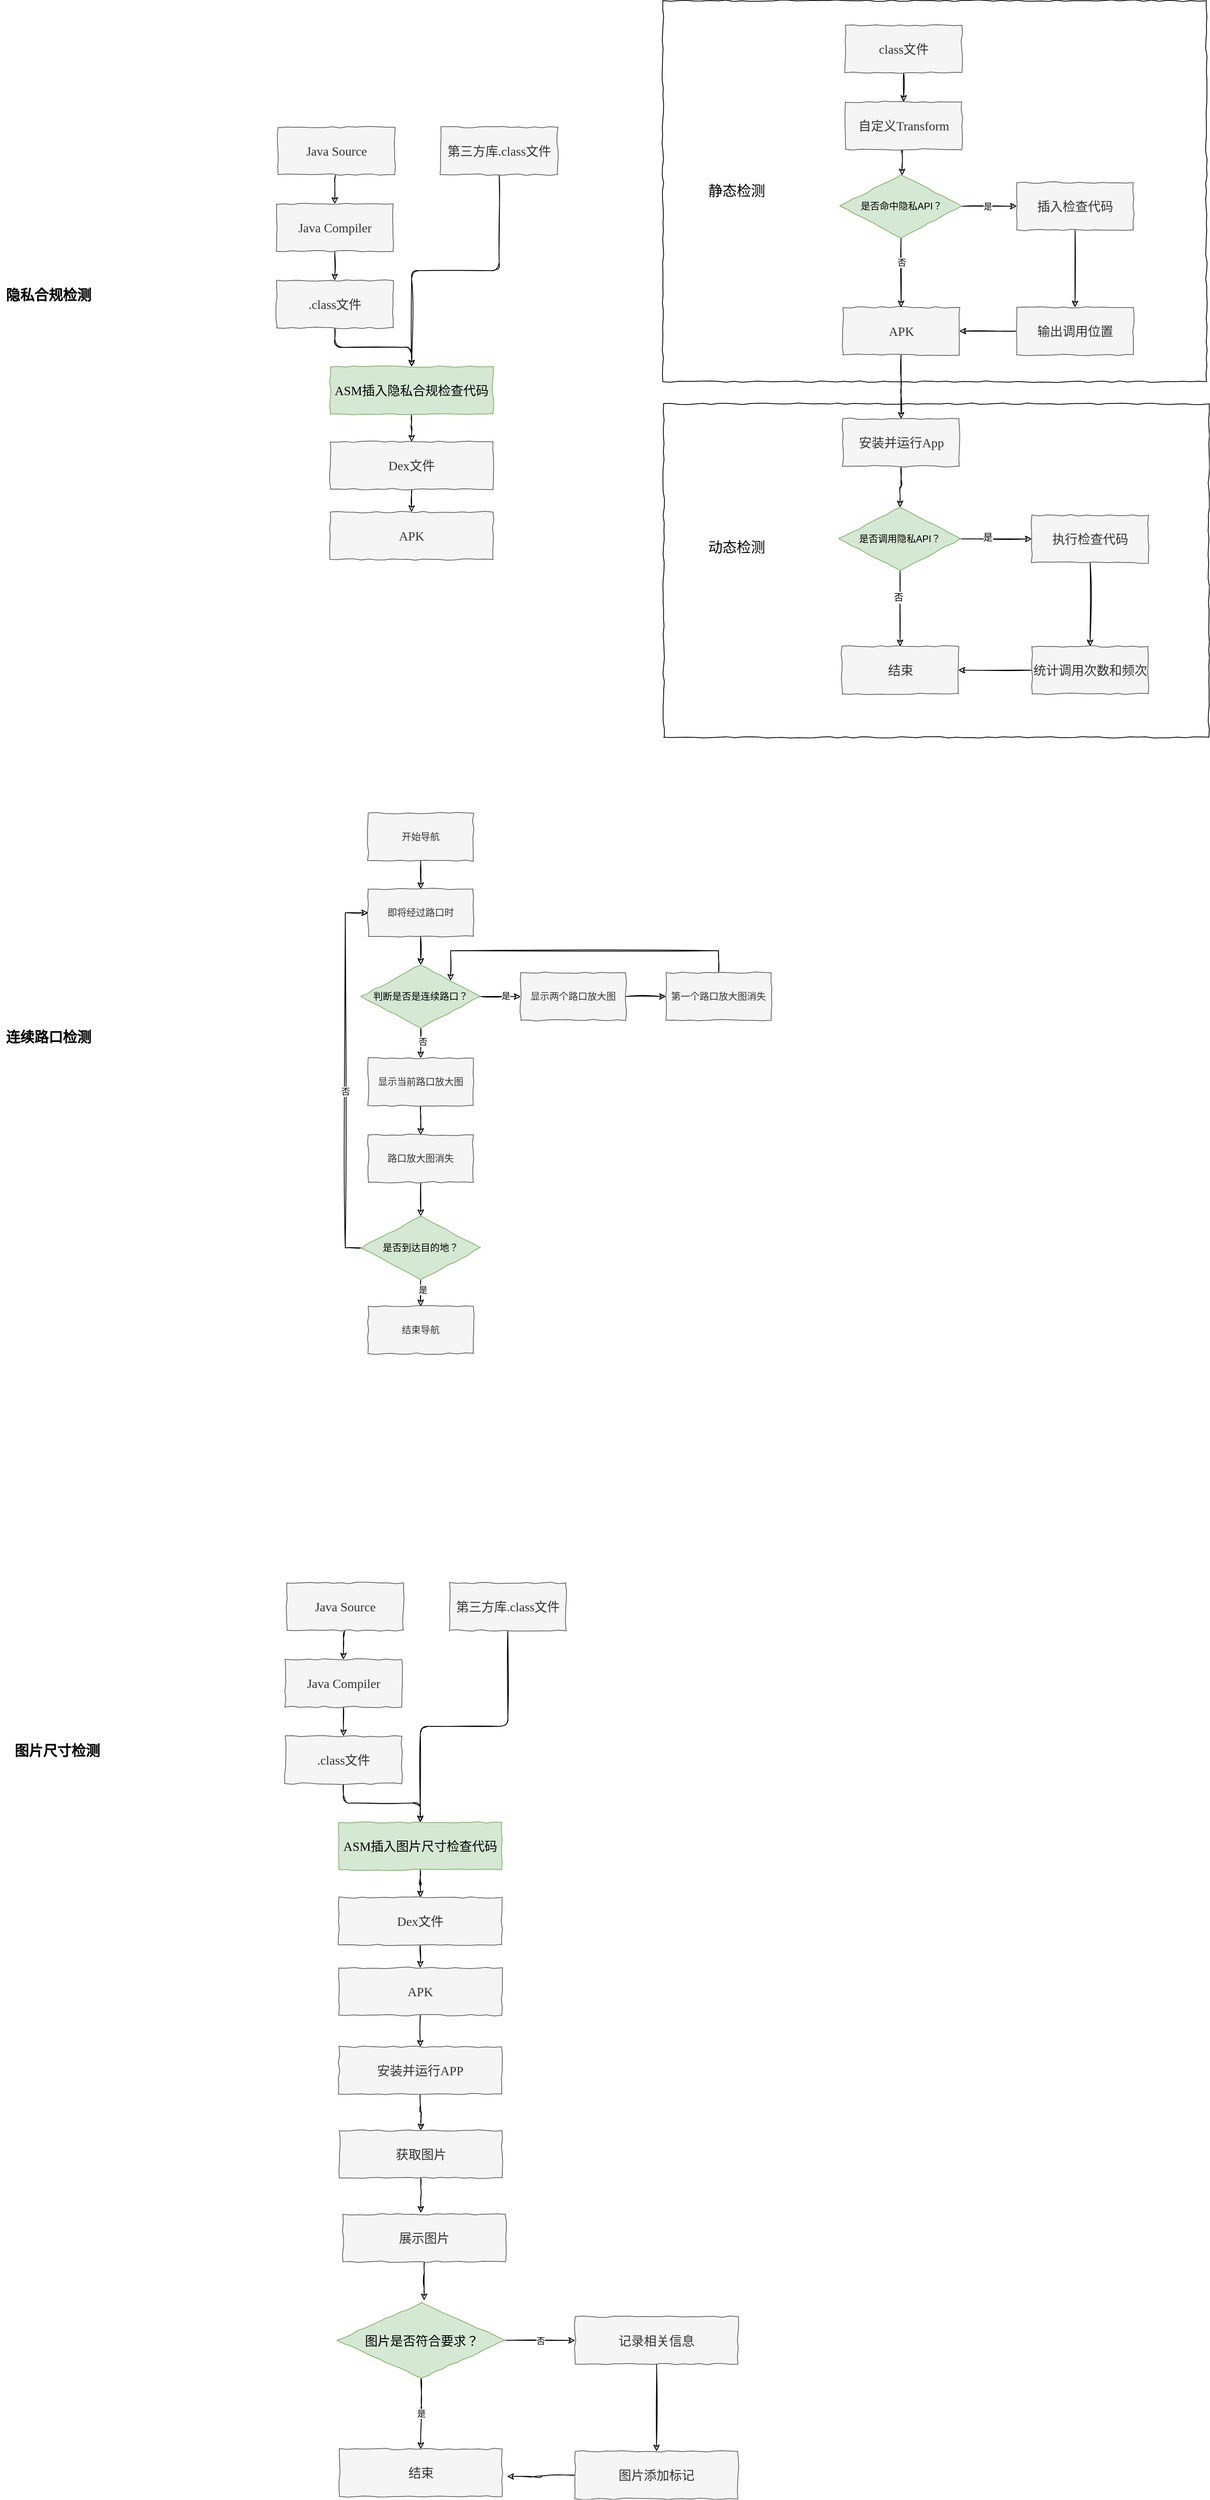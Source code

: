 <mxfile version="24.8.1">
  <diagram name="第 1 页" id="IoGiurvMWcIkmov-1H_H">
    <mxGraphModel dx="1900" dy="1694" grid="0" gridSize="10" guides="1" tooltips="1" connect="1" arrows="1" fold="1" page="0" pageScale="1" pageWidth="827" pageHeight="1169" math="0" shadow="0">
      <root>
        <mxCell id="0" />
        <mxCell id="1" parent="0" />
        <mxCell id="LkXOXqRkBJe0Y0HoXaXn-1" value="" style="rounded=0;whiteSpace=wrap;html=1;shadow=0;glass=0;comic=1;sketch=0;" vertex="1" parent="1">
          <mxGeometry x="556" y="-21" width="690" height="422" as="geometry" />
        </mxCell>
        <mxCell id="LkXOXqRkBJe0Y0HoXaXn-2" value="" style="rounded=0;whiteSpace=wrap;html=1;shadow=0;glass=0;comic=1;sketch=0;" vertex="1" parent="1">
          <mxGeometry x="555" y="-531" width="688" height="482" as="geometry" />
        </mxCell>
        <mxCell id="LkXOXqRkBJe0Y0HoXaXn-3" style="edgeStyle=orthogonalEdgeStyle;orthogonalLoop=1;jettySize=auto;html=1;exitX=0.5;exitY=1;exitDx=0;exitDy=0;entryX=0.5;entryY=0;entryDx=0;entryDy=0;sketch=1;rounded=1;" edge="1" parent="1" source="LkXOXqRkBJe0Y0HoXaXn-4" target="LkXOXqRkBJe0Y0HoXaXn-8">
          <mxGeometry relative="1" as="geometry" />
        </mxCell>
        <mxCell id="LkXOXqRkBJe0Y0HoXaXn-4" value="Java Source" style="rounded=0;whiteSpace=wrap;html=1;comic=1;fontSize=16;fontFamily=Comic Sans MS;fillColor=#f5f5f5;strokeColor=#666666;glass=0;sketch=0;shadow=0;fontColor=#333333;" vertex="1" parent="1">
          <mxGeometry x="68" y="-371" width="147.5" height="60" as="geometry" />
        </mxCell>
        <mxCell id="LkXOXqRkBJe0Y0HoXaXn-5" style="edgeStyle=orthogonalEdgeStyle;rounded=1;sketch=1;orthogonalLoop=1;jettySize=auto;html=1;exitX=0.5;exitY=1;exitDx=0;exitDy=0;" edge="1" parent="1" source="LkXOXqRkBJe0Y0HoXaXn-6" target="LkXOXqRkBJe0Y0HoXaXn-12">
          <mxGeometry relative="1" as="geometry" />
        </mxCell>
        <mxCell id="LkXOXqRkBJe0Y0HoXaXn-6" value="第三方库.class文件" style="rounded=0;whiteSpace=wrap;html=1;comic=1;fontSize=16;fontFamily=Comic Sans MS;fillColor=#f5f5f5;strokeColor=#666666;glass=0;sketch=0;shadow=0;fontColor=#333333;" vertex="1" parent="1">
          <mxGeometry x="274" y="-371" width="147.5" height="60" as="geometry" />
        </mxCell>
        <mxCell id="LkXOXqRkBJe0Y0HoXaXn-7" style="edgeStyle=orthogonalEdgeStyle;rounded=1;sketch=1;orthogonalLoop=1;jettySize=auto;html=1;exitX=0.5;exitY=1;exitDx=0;exitDy=0;entryX=0.5;entryY=0;entryDx=0;entryDy=0;" edge="1" parent="1" source="LkXOXqRkBJe0Y0HoXaXn-8" target="LkXOXqRkBJe0Y0HoXaXn-10">
          <mxGeometry relative="1" as="geometry" />
        </mxCell>
        <mxCell id="LkXOXqRkBJe0Y0HoXaXn-8" value="Java Compiler" style="rounded=0;whiteSpace=wrap;html=1;comic=1;fontSize=16;fontFamily=Comic Sans MS;fillColor=#f5f5f5;strokeColor=#666666;glass=0;sketch=0;shadow=0;fontColor=#333333;" vertex="1" parent="1">
          <mxGeometry x="66" y="-274" width="147.5" height="60" as="geometry" />
        </mxCell>
        <mxCell id="LkXOXqRkBJe0Y0HoXaXn-9" style="edgeStyle=orthogonalEdgeStyle;rounded=1;sketch=1;orthogonalLoop=1;jettySize=auto;html=1;exitX=0.5;exitY=1;exitDx=0;exitDy=0;entryX=0.5;entryY=0;entryDx=0;entryDy=0;" edge="1" parent="1" source="LkXOXqRkBJe0Y0HoXaXn-10" target="LkXOXqRkBJe0Y0HoXaXn-12">
          <mxGeometry relative="1" as="geometry" />
        </mxCell>
        <mxCell id="LkXOXqRkBJe0Y0HoXaXn-10" value=".class文件" style="rounded=0;whiteSpace=wrap;html=1;comic=1;fontSize=16;fontFamily=Comic Sans MS;fillColor=#f5f5f5;strokeColor=#666666;glass=0;sketch=0;shadow=0;fontColor=#333333;" vertex="1" parent="1">
          <mxGeometry x="66" y="-177" width="147.5" height="60" as="geometry" />
        </mxCell>
        <mxCell id="LkXOXqRkBJe0Y0HoXaXn-11" style="edgeStyle=orthogonalEdgeStyle;rounded=1;sketch=1;orthogonalLoop=1;jettySize=auto;html=1;exitX=0.5;exitY=1;exitDx=0;exitDy=0;" edge="1" parent="1" source="LkXOXqRkBJe0Y0HoXaXn-12" target="LkXOXqRkBJe0Y0HoXaXn-14">
          <mxGeometry relative="1" as="geometry" />
        </mxCell>
        <mxCell id="LkXOXqRkBJe0Y0HoXaXn-12" value="ASM插入隐私合规检查代码" style="rounded=0;whiteSpace=wrap;html=1;comic=1;fontSize=16;fontFamily=Comic Sans MS;fillColor=#d5e8d4;strokeColor=#82b366;glass=0;sketch=0;shadow=0;" vertex="1" parent="1">
          <mxGeometry x="134" y="-68" width="206" height="60" as="geometry" />
        </mxCell>
        <mxCell id="LkXOXqRkBJe0Y0HoXaXn-13" style="edgeStyle=orthogonalEdgeStyle;rounded=1;sketch=1;orthogonalLoop=1;jettySize=auto;html=1;exitX=0.5;exitY=1;exitDx=0;exitDy=0;entryX=0.5;entryY=0;entryDx=0;entryDy=0;" edge="1" parent="1" source="LkXOXqRkBJe0Y0HoXaXn-14" target="LkXOXqRkBJe0Y0HoXaXn-15">
          <mxGeometry relative="1" as="geometry" />
        </mxCell>
        <mxCell id="LkXOXqRkBJe0Y0HoXaXn-14" value="Dex文件" style="rounded=0;whiteSpace=wrap;html=1;comic=1;fontSize=16;fontFamily=Comic Sans MS;fillColor=#f5f5f5;strokeColor=#666666;glass=0;sketch=0;shadow=0;fontColor=#333333;" vertex="1" parent="1">
          <mxGeometry x="134" y="27" width="206" height="60" as="geometry" />
        </mxCell>
        <mxCell id="LkXOXqRkBJe0Y0HoXaXn-15" value="APK" style="rounded=0;whiteSpace=wrap;html=1;comic=1;fontSize=16;fontFamily=Comic Sans MS;fillColor=#f5f5f5;strokeColor=#666666;glass=0;sketch=0;shadow=0;fontColor=#333333;" vertex="1" parent="1">
          <mxGeometry x="134" y="116" width="206" height="60" as="geometry" />
        </mxCell>
        <mxCell id="LkXOXqRkBJe0Y0HoXaXn-16" style="edgeStyle=orthogonalEdgeStyle;orthogonalLoop=1;jettySize=auto;html=1;exitX=0.5;exitY=1;exitDx=0;exitDy=0;entryX=0.5;entryY=0;entryDx=0;entryDy=0;sketch=1;rounded=1;" edge="1" parent="1">
          <mxGeometry relative="1" as="geometry">
            <mxPoint x="859.75" y="-347" as="sourcePoint" />
            <mxPoint x="857.75" y="-310" as="targetPoint" />
          </mxGeometry>
        </mxCell>
        <mxCell id="LkXOXqRkBJe0Y0HoXaXn-17" value="自定义Transform" style="rounded=0;whiteSpace=wrap;html=1;comic=1;fontSize=16;fontFamily=Comic Sans MS;fillColor=#f5f5f5;strokeColor=#666666;glass=0;sketch=0;shadow=0;fontColor=#333333;" vertex="1" parent="1">
          <mxGeometry x="786" y="-403" width="147.5" height="60" as="geometry" />
        </mxCell>
        <mxCell id="LkXOXqRkBJe0Y0HoXaXn-18" style="edgeStyle=orthogonalEdgeStyle;rounded=1;sketch=1;orthogonalLoop=1;jettySize=auto;html=1;exitX=0.5;exitY=1;exitDx=0;exitDy=0;fontSize=18;" edge="1" parent="1" source="LkXOXqRkBJe0Y0HoXaXn-19" target="LkXOXqRkBJe0Y0HoXaXn-30">
          <mxGeometry relative="1" as="geometry" />
        </mxCell>
        <mxCell id="LkXOXqRkBJe0Y0HoXaXn-19" value="APK" style="rounded=0;whiteSpace=wrap;html=1;comic=1;fontSize=16;fontFamily=Comic Sans MS;fillColor=#f5f5f5;strokeColor=#666666;glass=0;sketch=0;shadow=0;fontColor=#333333;" vertex="1" parent="1">
          <mxGeometry x="782.75" y="-143" width="147.5" height="60" as="geometry" />
        </mxCell>
        <mxCell id="LkXOXqRkBJe0Y0HoXaXn-20" style="edgeStyle=orthogonalEdgeStyle;rounded=1;sketch=1;orthogonalLoop=1;jettySize=auto;html=1;exitX=0.5;exitY=1;exitDx=0;exitDy=0;entryX=0.5;entryY=0;entryDx=0;entryDy=0;" edge="1" parent="1" source="LkXOXqRkBJe0Y0HoXaXn-21" target="LkXOXqRkBJe0Y0HoXaXn-17">
          <mxGeometry relative="1" as="geometry" />
        </mxCell>
        <mxCell id="LkXOXqRkBJe0Y0HoXaXn-21" value="class文件" style="rounded=0;whiteSpace=wrap;html=1;comic=1;fontSize=16;fontFamily=Comic Sans MS;fillColor=#f5f5f5;strokeColor=#666666;glass=0;sketch=0;shadow=0;fontColor=#333333;" vertex="1" parent="1">
          <mxGeometry x="786" y="-500" width="147.5" height="60" as="geometry" />
        </mxCell>
        <mxCell id="LkXOXqRkBJe0Y0HoXaXn-22" style="edgeStyle=orthogonalEdgeStyle;rounded=1;sketch=1;orthogonalLoop=1;jettySize=auto;html=1;exitX=0.5;exitY=1;exitDx=0;exitDy=0;entryX=0.5;entryY=0;entryDx=0;entryDy=0;" edge="1" parent="1" source="LkXOXqRkBJe0Y0HoXaXn-26" target="LkXOXqRkBJe0Y0HoXaXn-19">
          <mxGeometry relative="1" as="geometry" />
        </mxCell>
        <mxCell id="LkXOXqRkBJe0Y0HoXaXn-23" value="否" style="edgeLabel;html=1;align=center;verticalAlign=middle;resizable=0;points=[];" vertex="1" connectable="0" parent="LkXOXqRkBJe0Y0HoXaXn-22">
          <mxGeometry x="-0.307" relative="1" as="geometry">
            <mxPoint as="offset" />
          </mxGeometry>
        </mxCell>
        <mxCell id="LkXOXqRkBJe0Y0HoXaXn-24" style="edgeStyle=orthogonalEdgeStyle;rounded=1;sketch=1;orthogonalLoop=1;jettySize=auto;html=1;exitX=1;exitY=0.5;exitDx=0;exitDy=0;entryX=0;entryY=0.5;entryDx=0;entryDy=0;" edge="1" parent="1" source="LkXOXqRkBJe0Y0HoXaXn-26" target="LkXOXqRkBJe0Y0HoXaXn-28">
          <mxGeometry relative="1" as="geometry" />
        </mxCell>
        <mxCell id="LkXOXqRkBJe0Y0HoXaXn-25" value="是" style="edgeLabel;html=1;align=center;verticalAlign=middle;resizable=0;points=[];" vertex="1" connectable="0" parent="LkXOXqRkBJe0Y0HoXaXn-24">
          <mxGeometry x="-0.079" y="1" relative="1" as="geometry">
            <mxPoint y="1" as="offset" />
          </mxGeometry>
        </mxCell>
        <mxCell id="LkXOXqRkBJe0Y0HoXaXn-26" value="是否命中隐私API？" style="rhombus;whiteSpace=wrap;html=1;rounded=0;shadow=0;glass=0;sketch=0;treeMoving=0;comic=1;fillColor=#d5e8d4;strokeColor=#82b366;" vertex="1" parent="1">
          <mxGeometry x="779.5" y="-311" width="154" height="80" as="geometry" />
        </mxCell>
        <mxCell id="LkXOXqRkBJe0Y0HoXaXn-27" style="edgeStyle=orthogonalEdgeStyle;rounded=1;sketch=1;orthogonalLoop=1;jettySize=auto;html=1;exitX=0.5;exitY=1;exitDx=0;exitDy=0;entryX=0.5;entryY=0;entryDx=0;entryDy=0;fontSize=18;" edge="1" parent="1" source="LkXOXqRkBJe0Y0HoXaXn-28" target="LkXOXqRkBJe0Y0HoXaXn-42">
          <mxGeometry relative="1" as="geometry" />
        </mxCell>
        <mxCell id="LkXOXqRkBJe0Y0HoXaXn-28" value="插入检查代码" style="rounded=0;whiteSpace=wrap;html=1;comic=1;fontSize=16;fontFamily=Comic Sans MS;fillColor=#f5f5f5;strokeColor=#666666;glass=0;sketch=0;shadow=0;fontColor=#333333;" vertex="1" parent="1">
          <mxGeometry x="1003" y="-301" width="147.5" height="60" as="geometry" />
        </mxCell>
        <mxCell id="LkXOXqRkBJe0Y0HoXaXn-29" style="edgeStyle=orthogonalEdgeStyle;rounded=1;sketch=1;orthogonalLoop=1;jettySize=auto;html=1;exitX=0.5;exitY=1;exitDx=0;exitDy=0;entryX=0.5;entryY=0;entryDx=0;entryDy=0;fontSize=18;" edge="1" parent="1" source="LkXOXqRkBJe0Y0HoXaXn-30" target="LkXOXqRkBJe0Y0HoXaXn-36">
          <mxGeometry relative="1" as="geometry" />
        </mxCell>
        <mxCell id="LkXOXqRkBJe0Y0HoXaXn-30" value="安装并运行App" style="rounded=0;whiteSpace=wrap;html=1;comic=1;fontSize=16;fontFamily=Comic Sans MS;fillColor=#f5f5f5;strokeColor=#666666;glass=0;sketch=0;shadow=0;fontColor=#333333;" vertex="1" parent="1">
          <mxGeometry x="782.75" y="-2" width="147.5" height="60" as="geometry" />
        </mxCell>
        <mxCell id="LkXOXqRkBJe0Y0HoXaXn-31" value="结束" style="rounded=0;whiteSpace=wrap;html=1;comic=1;fontSize=16;fontFamily=Comic Sans MS;fillColor=#f5f5f5;strokeColor=#666666;glass=0;sketch=0;shadow=0;fontColor=#333333;" vertex="1" parent="1">
          <mxGeometry x="781.5" y="286" width="147.5" height="60" as="geometry" />
        </mxCell>
        <mxCell id="LkXOXqRkBJe0Y0HoXaXn-32" style="edgeStyle=orthogonalEdgeStyle;rounded=1;sketch=1;orthogonalLoop=1;jettySize=auto;html=1;exitX=0.5;exitY=1;exitDx=0;exitDy=0;entryX=0.5;entryY=0;entryDx=0;entryDy=0;fontSize=18;" edge="1" parent="1" source="LkXOXqRkBJe0Y0HoXaXn-36" target="LkXOXqRkBJe0Y0HoXaXn-31">
          <mxGeometry relative="1" as="geometry" />
        </mxCell>
        <mxCell id="LkXOXqRkBJe0Y0HoXaXn-33" value="否" style="edgeLabel;html=1;align=center;verticalAlign=middle;resizable=0;points=[];fontSize=12;" vertex="1" connectable="0" parent="LkXOXqRkBJe0Y0HoXaXn-32">
          <mxGeometry x="-0.29" y="-3" relative="1" as="geometry">
            <mxPoint as="offset" />
          </mxGeometry>
        </mxCell>
        <mxCell id="LkXOXqRkBJe0Y0HoXaXn-34" style="edgeStyle=orthogonalEdgeStyle;rounded=1;sketch=1;orthogonalLoop=1;jettySize=auto;html=1;exitX=1;exitY=0.5;exitDx=0;exitDy=0;entryX=0;entryY=0.5;entryDx=0;entryDy=0;fontSize=18;" edge="1" parent="1" source="LkXOXqRkBJe0Y0HoXaXn-36" target="LkXOXqRkBJe0Y0HoXaXn-38">
          <mxGeometry relative="1" as="geometry" />
        </mxCell>
        <mxCell id="LkXOXqRkBJe0Y0HoXaXn-35" value="是" style="edgeLabel;html=1;align=center;verticalAlign=middle;resizable=0;points=[];fontSize=12;" vertex="1" connectable="0" parent="LkXOXqRkBJe0Y0HoXaXn-34">
          <mxGeometry x="-0.258" y="2" relative="1" as="geometry">
            <mxPoint as="offset" />
          </mxGeometry>
        </mxCell>
        <mxCell id="LkXOXqRkBJe0Y0HoXaXn-36" value="是否调用隐私API？" style="rhombus;whiteSpace=wrap;html=1;rounded=0;shadow=0;glass=0;sketch=0;treeMoving=0;comic=1;fillColor=#d5e8d4;strokeColor=#82b366;" vertex="1" parent="1">
          <mxGeometry x="778.25" y="110" width="154" height="80" as="geometry" />
        </mxCell>
        <mxCell id="LkXOXqRkBJe0Y0HoXaXn-37" style="edgeStyle=orthogonalEdgeStyle;rounded=1;sketch=1;orthogonalLoop=1;jettySize=auto;html=1;exitX=0.5;exitY=1;exitDx=0;exitDy=0;entryX=0.5;entryY=0;entryDx=0;entryDy=0;fontSize=12;" edge="1" parent="1" source="LkXOXqRkBJe0Y0HoXaXn-38" target="LkXOXqRkBJe0Y0HoXaXn-44">
          <mxGeometry relative="1" as="geometry" />
        </mxCell>
        <mxCell id="LkXOXqRkBJe0Y0HoXaXn-38" value="执行检查代码" style="rounded=0;whiteSpace=wrap;html=1;comic=1;fontSize=16;fontFamily=Comic Sans MS;fillColor=#f5f5f5;strokeColor=#666666;glass=0;sketch=0;shadow=0;fontColor=#333333;" vertex="1" parent="1">
          <mxGeometry x="1022" y="120" width="147.5" height="60" as="geometry" />
        </mxCell>
        <mxCell id="LkXOXqRkBJe0Y0HoXaXn-39" value="&lt;font style=&quot;font-size: 18px;&quot;&gt;静态检测&lt;/font&gt;" style="text;html=1;strokeColor=none;fillColor=none;align=center;verticalAlign=middle;whiteSpace=wrap;rounded=0;shadow=0;glass=0;comic=1;sketch=0;" vertex="1" parent="1">
          <mxGeometry x="578" y="-305" width="141" height="30" as="geometry" />
        </mxCell>
        <mxCell id="LkXOXqRkBJe0Y0HoXaXn-40" value="&lt;font style=&quot;font-size: 18px;&quot;&gt;动态检测&lt;/font&gt;" style="text;html=1;strokeColor=none;fillColor=none;align=center;verticalAlign=middle;whiteSpace=wrap;rounded=0;shadow=0;glass=0;comic=1;sketch=0;" vertex="1" parent="1">
          <mxGeometry x="578" y="146" width="141" height="30" as="geometry" />
        </mxCell>
        <mxCell id="LkXOXqRkBJe0Y0HoXaXn-41" style="edgeStyle=orthogonalEdgeStyle;rounded=1;sketch=1;orthogonalLoop=1;jettySize=auto;html=1;exitX=0;exitY=0.5;exitDx=0;exitDy=0;entryX=1;entryY=0.5;entryDx=0;entryDy=0;fontSize=18;" edge="1" parent="1" source="LkXOXqRkBJe0Y0HoXaXn-42" target="LkXOXqRkBJe0Y0HoXaXn-19">
          <mxGeometry relative="1" as="geometry" />
        </mxCell>
        <mxCell id="LkXOXqRkBJe0Y0HoXaXn-42" value="输出调用位置" style="rounded=0;whiteSpace=wrap;html=1;comic=1;fontSize=16;fontFamily=Comic Sans MS;fillColor=#f5f5f5;strokeColor=#666666;glass=0;sketch=0;shadow=0;fontColor=#333333;" vertex="1" parent="1">
          <mxGeometry x="1003" y="-143" width="147.5" height="60" as="geometry" />
        </mxCell>
        <mxCell id="LkXOXqRkBJe0Y0HoXaXn-43" style="edgeStyle=orthogonalEdgeStyle;rounded=1;sketch=1;orthogonalLoop=1;jettySize=auto;html=1;exitX=0;exitY=0.5;exitDx=0;exitDy=0;entryX=1;entryY=0.5;entryDx=0;entryDy=0;fontSize=12;" edge="1" parent="1" source="LkXOXqRkBJe0Y0HoXaXn-44" target="LkXOXqRkBJe0Y0HoXaXn-31">
          <mxGeometry relative="1" as="geometry" />
        </mxCell>
        <mxCell id="LkXOXqRkBJe0Y0HoXaXn-44" value="统计调用次数和频次" style="rounded=0;whiteSpace=wrap;html=1;comic=1;fontSize=16;fontFamily=Comic Sans MS;fillColor=#f5f5f5;strokeColor=#666666;glass=0;sketch=0;shadow=0;fontColor=#333333;" vertex="1" parent="1">
          <mxGeometry x="1022" y="286" width="147.5" height="60" as="geometry" />
        </mxCell>
        <mxCell id="LkXOXqRkBJe0Y0HoXaXn-45" style="edgeStyle=orthogonalEdgeStyle;rounded=0;orthogonalLoop=1;jettySize=auto;html=1;exitX=0.5;exitY=1;exitDx=0;exitDy=0;entryX=0.5;entryY=0;entryDx=0;entryDy=0;comic=1;sketch=1;" edge="1" parent="1" source="LkXOXqRkBJe0Y0HoXaXn-46" target="LkXOXqRkBJe0Y0HoXaXn-53">
          <mxGeometry relative="1" as="geometry" />
        </mxCell>
        <mxCell id="LkXOXqRkBJe0Y0HoXaXn-46" value="即将经过路口时" style="rounded=0;whiteSpace=wrap;html=1;sketch=0;comic=1;fillColor=#f5f5f5;fontColor=#333333;strokeColor=#666666;" vertex="1" parent="1">
          <mxGeometry x="182" y="593" width="133" height="60" as="geometry" />
        </mxCell>
        <mxCell id="LkXOXqRkBJe0Y0HoXaXn-47" style="edgeStyle=orthogonalEdgeStyle;rounded=0;comic=1;sketch=1;orthogonalLoop=1;jettySize=auto;html=1;exitX=0.5;exitY=1;exitDx=0;exitDy=0;" edge="1" parent="1" source="LkXOXqRkBJe0Y0HoXaXn-48" target="LkXOXqRkBJe0Y0HoXaXn-57">
          <mxGeometry relative="1" as="geometry" />
        </mxCell>
        <mxCell id="LkXOXqRkBJe0Y0HoXaXn-48" value="显示当前路口放大图" style="rounded=0;whiteSpace=wrap;html=1;sketch=0;comic=1;fillColor=#f5f5f5;fontColor=#333333;strokeColor=#666666;" vertex="1" parent="1">
          <mxGeometry x="182" y="807" width="133" height="60" as="geometry" />
        </mxCell>
        <mxCell id="LkXOXqRkBJe0Y0HoXaXn-49" style="edgeStyle=orthogonalEdgeStyle;rounded=0;comic=1;sketch=1;orthogonalLoop=1;jettySize=auto;html=1;exitX=1;exitY=0.5;exitDx=0;exitDy=0;" edge="1" parent="1" source="LkXOXqRkBJe0Y0HoXaXn-53" target="LkXOXqRkBJe0Y0HoXaXn-55">
          <mxGeometry relative="1" as="geometry" />
        </mxCell>
        <mxCell id="LkXOXqRkBJe0Y0HoXaXn-50" value="是" style="edgeLabel;html=1;align=center;verticalAlign=middle;resizable=0;points=[];" vertex="1" connectable="0" parent="LkXOXqRkBJe0Y0HoXaXn-49">
          <mxGeometry x="0.263" y="2" relative="1" as="geometry">
            <mxPoint y="1" as="offset" />
          </mxGeometry>
        </mxCell>
        <mxCell id="LkXOXqRkBJe0Y0HoXaXn-51" style="edgeStyle=orthogonalEdgeStyle;rounded=0;comic=1;sketch=1;orthogonalLoop=1;jettySize=auto;html=1;exitX=0.5;exitY=1;exitDx=0;exitDy=0;" edge="1" parent="1" source="LkXOXqRkBJe0Y0HoXaXn-53" target="LkXOXqRkBJe0Y0HoXaXn-48">
          <mxGeometry relative="1" as="geometry" />
        </mxCell>
        <mxCell id="LkXOXqRkBJe0Y0HoXaXn-52" value="否" style="edgeLabel;html=1;align=center;verticalAlign=middle;resizable=0;points=[];" vertex="1" connectable="0" parent="LkXOXqRkBJe0Y0HoXaXn-51">
          <mxGeometry x="-0.191" y="2" relative="1" as="geometry">
            <mxPoint as="offset" />
          </mxGeometry>
        </mxCell>
        <mxCell id="LkXOXqRkBJe0Y0HoXaXn-53" value="判断是否是连续路口？" style="rhombus;whiteSpace=wrap;html=1;comic=1;sketch=0;fillColor=#d5e8d4;strokeColor=#82b366;" vertex="1" parent="1">
          <mxGeometry x="173" y="689" width="151" height="80" as="geometry" />
        </mxCell>
        <mxCell id="LkXOXqRkBJe0Y0HoXaXn-54" style="edgeStyle=orthogonalEdgeStyle;rounded=0;comic=1;sketch=1;orthogonalLoop=1;jettySize=auto;html=1;exitX=1;exitY=0.5;exitDx=0;exitDy=0;entryX=0;entryY=0.5;entryDx=0;entryDy=0;" edge="1" parent="1" source="LkXOXqRkBJe0Y0HoXaXn-55" target="LkXOXqRkBJe0Y0HoXaXn-59">
          <mxGeometry relative="1" as="geometry" />
        </mxCell>
        <mxCell id="LkXOXqRkBJe0Y0HoXaXn-55" value="显示两个路口放大图" style="rounded=0;whiteSpace=wrap;html=1;sketch=0;comic=1;fillColor=#f5f5f5;fontColor=#333333;strokeColor=#666666;" vertex="1" parent="1">
          <mxGeometry x="375" y="699" width="133" height="60" as="geometry" />
        </mxCell>
        <mxCell id="LkXOXqRkBJe0Y0HoXaXn-56" style="edgeStyle=orthogonalEdgeStyle;rounded=0;comic=1;sketch=1;orthogonalLoop=1;jettySize=auto;html=1;exitX=0.5;exitY=1;exitDx=0;exitDy=0;entryX=0.5;entryY=0;entryDx=0;entryDy=0;" edge="1" parent="1" source="LkXOXqRkBJe0Y0HoXaXn-57" target="LkXOXqRkBJe0Y0HoXaXn-67">
          <mxGeometry relative="1" as="geometry" />
        </mxCell>
        <mxCell id="LkXOXqRkBJe0Y0HoXaXn-57" value="路口放大图消失" style="rounded=0;whiteSpace=wrap;html=1;sketch=0;comic=1;fillColor=#f5f5f5;fontColor=#333333;strokeColor=#666666;" vertex="1" parent="1">
          <mxGeometry x="182" y="904" width="133" height="60" as="geometry" />
        </mxCell>
        <mxCell id="LkXOXqRkBJe0Y0HoXaXn-58" style="edgeStyle=orthogonalEdgeStyle;rounded=0;comic=1;sketch=1;orthogonalLoop=1;jettySize=auto;html=1;exitX=0.5;exitY=0;exitDx=0;exitDy=0;entryX=1;entryY=0;entryDx=0;entryDy=0;" edge="1" parent="1" source="LkXOXqRkBJe0Y0HoXaXn-59" target="LkXOXqRkBJe0Y0HoXaXn-53">
          <mxGeometry relative="1" as="geometry">
            <Array as="points">
              <mxPoint x="626" y="671" />
              <mxPoint x="286" y="671" />
            </Array>
          </mxGeometry>
        </mxCell>
        <mxCell id="LkXOXqRkBJe0Y0HoXaXn-59" value="第一个路口放大图消失" style="rounded=0;whiteSpace=wrap;html=1;sketch=0;comic=1;fillColor=#f5f5f5;fontColor=#333333;strokeColor=#666666;" vertex="1" parent="1">
          <mxGeometry x="559" y="699" width="133" height="60" as="geometry" />
        </mxCell>
        <mxCell id="LkXOXqRkBJe0Y0HoXaXn-60" style="edgeStyle=orthogonalEdgeStyle;rounded=0;comic=1;sketch=1;orthogonalLoop=1;jettySize=auto;html=1;exitX=0.5;exitY=1;exitDx=0;exitDy=0;" edge="1" parent="1" source="LkXOXqRkBJe0Y0HoXaXn-61" target="LkXOXqRkBJe0Y0HoXaXn-46">
          <mxGeometry relative="1" as="geometry" />
        </mxCell>
        <mxCell id="LkXOXqRkBJe0Y0HoXaXn-61" value="开始导航" style="rounded=0;whiteSpace=wrap;html=1;sketch=0;comic=1;fillColor=#f5f5f5;fontColor=#333333;strokeColor=#666666;" vertex="1" parent="1">
          <mxGeometry x="182" y="497" width="133" height="60" as="geometry" />
        </mxCell>
        <mxCell id="LkXOXqRkBJe0Y0HoXaXn-62" value="结束导航" style="rounded=0;whiteSpace=wrap;html=1;sketch=0;comic=1;fillColor=#f5f5f5;fontColor=#333333;strokeColor=#666666;" vertex="1" parent="1">
          <mxGeometry x="182" y="1121" width="133" height="60" as="geometry" />
        </mxCell>
        <mxCell id="LkXOXqRkBJe0Y0HoXaXn-63" style="edgeStyle=orthogonalEdgeStyle;rounded=0;comic=1;sketch=1;orthogonalLoop=1;jettySize=auto;html=1;exitX=0.5;exitY=1;exitDx=0;exitDy=0;entryX=0.5;entryY=0;entryDx=0;entryDy=0;" edge="1" parent="1" source="LkXOXqRkBJe0Y0HoXaXn-67" target="LkXOXqRkBJe0Y0HoXaXn-62">
          <mxGeometry relative="1" as="geometry" />
        </mxCell>
        <mxCell id="LkXOXqRkBJe0Y0HoXaXn-64" value="是" style="edgeLabel;html=1;align=center;verticalAlign=middle;resizable=0;points=[];" vertex="1" connectable="0" parent="LkXOXqRkBJe0Y0HoXaXn-63">
          <mxGeometry x="-0.235" y="2" relative="1" as="geometry">
            <mxPoint as="offset" />
          </mxGeometry>
        </mxCell>
        <mxCell id="LkXOXqRkBJe0Y0HoXaXn-65" style="edgeStyle=orthogonalEdgeStyle;rounded=0;comic=1;sketch=1;orthogonalLoop=1;jettySize=auto;html=1;exitX=0;exitY=0.5;exitDx=0;exitDy=0;entryX=0;entryY=0.5;entryDx=0;entryDy=0;" edge="1" parent="1" source="LkXOXqRkBJe0Y0HoXaXn-67" target="LkXOXqRkBJe0Y0HoXaXn-46">
          <mxGeometry relative="1" as="geometry" />
        </mxCell>
        <mxCell id="LkXOXqRkBJe0Y0HoXaXn-66" value="否" style="edgeLabel;html=1;align=center;verticalAlign=middle;resizable=0;points=[];" vertex="1" connectable="0" parent="LkXOXqRkBJe0Y0HoXaXn-65">
          <mxGeometry x="-0.078" relative="1" as="geometry">
            <mxPoint as="offset" />
          </mxGeometry>
        </mxCell>
        <mxCell id="LkXOXqRkBJe0Y0HoXaXn-67" value="是否到达目的地？" style="rhombus;whiteSpace=wrap;html=1;comic=1;sketch=0;fillColor=#d5e8d4;strokeColor=#82b366;" vertex="1" parent="1">
          <mxGeometry x="173" y="1007" width="151" height="80" as="geometry" />
        </mxCell>
        <mxCell id="LkXOXqRkBJe0Y0HoXaXn-68" value="&lt;font face=&quot;Comic Sans MS&quot; style=&quot;font-size: 18px;&quot;&gt;隐私合规检测&lt;/font&gt;" style="text;html=1;align=center;verticalAlign=middle;whiteSpace=wrap;rounded=0;fontSize=18;fontStyle=1" vertex="1" parent="1">
          <mxGeometry x="-284" y="-173" width="123" height="30" as="geometry" />
        </mxCell>
        <mxCell id="LkXOXqRkBJe0Y0HoXaXn-69" value="&lt;font face=&quot;Comic Sans MS&quot; style=&quot;font-size: 18px;&quot;&gt;连续路口检测&lt;/font&gt;" style="text;html=1;align=center;verticalAlign=middle;whiteSpace=wrap;rounded=0;fontSize=18;fontStyle=1" vertex="1" parent="1">
          <mxGeometry x="-284" y="766" width="123" height="30" as="geometry" />
        </mxCell>
        <mxCell id="LkXOXqRkBJe0Y0HoXaXn-72" style="edgeStyle=orthogonalEdgeStyle;orthogonalLoop=1;jettySize=auto;html=1;exitX=0.5;exitY=1;exitDx=0;exitDy=0;entryX=0.5;entryY=0;entryDx=0;entryDy=0;sketch=1;rounded=1;" edge="1" parent="1" source="LkXOXqRkBJe0Y0HoXaXn-73" target="LkXOXqRkBJe0Y0HoXaXn-77">
          <mxGeometry relative="1" as="geometry" />
        </mxCell>
        <mxCell id="LkXOXqRkBJe0Y0HoXaXn-73" value="Java Source" style="rounded=0;whiteSpace=wrap;html=1;comic=1;fontSize=16;fontFamily=Comic Sans MS;fillColor=#f5f5f5;strokeColor=#666666;glass=0;sketch=0;shadow=0;fontColor=#333333;" vertex="1" parent="1">
          <mxGeometry x="79" y="1471" width="147.5" height="60" as="geometry" />
        </mxCell>
        <mxCell id="LkXOXqRkBJe0Y0HoXaXn-74" style="edgeStyle=orthogonalEdgeStyle;rounded=1;sketch=1;orthogonalLoop=1;jettySize=auto;html=1;exitX=0.5;exitY=1;exitDx=0;exitDy=0;" edge="1" parent="1" source="LkXOXqRkBJe0Y0HoXaXn-75" target="LkXOXqRkBJe0Y0HoXaXn-81">
          <mxGeometry relative="1" as="geometry" />
        </mxCell>
        <mxCell id="LkXOXqRkBJe0Y0HoXaXn-75" value="第三方库.class文件" style="rounded=0;whiteSpace=wrap;html=1;comic=1;fontSize=16;fontFamily=Comic Sans MS;fillColor=#f5f5f5;strokeColor=#666666;glass=0;sketch=0;shadow=0;fontColor=#333333;" vertex="1" parent="1">
          <mxGeometry x="285" y="1471" width="147.5" height="60" as="geometry" />
        </mxCell>
        <mxCell id="LkXOXqRkBJe0Y0HoXaXn-76" style="edgeStyle=orthogonalEdgeStyle;rounded=1;sketch=1;orthogonalLoop=1;jettySize=auto;html=1;exitX=0.5;exitY=1;exitDx=0;exitDy=0;entryX=0.5;entryY=0;entryDx=0;entryDy=0;" edge="1" parent="1" source="LkXOXqRkBJe0Y0HoXaXn-77" target="LkXOXqRkBJe0Y0HoXaXn-79">
          <mxGeometry relative="1" as="geometry" />
        </mxCell>
        <mxCell id="LkXOXqRkBJe0Y0HoXaXn-77" value="Java Compiler" style="rounded=0;whiteSpace=wrap;html=1;comic=1;fontSize=16;fontFamily=Comic Sans MS;fillColor=#f5f5f5;strokeColor=#666666;glass=0;sketch=0;shadow=0;fontColor=#333333;" vertex="1" parent="1">
          <mxGeometry x="77" y="1568" width="147.5" height="60" as="geometry" />
        </mxCell>
        <mxCell id="LkXOXqRkBJe0Y0HoXaXn-78" style="edgeStyle=orthogonalEdgeStyle;rounded=1;sketch=1;orthogonalLoop=1;jettySize=auto;html=1;exitX=0.5;exitY=1;exitDx=0;exitDy=0;entryX=0.5;entryY=0;entryDx=0;entryDy=0;" edge="1" parent="1" source="LkXOXqRkBJe0Y0HoXaXn-79" target="LkXOXqRkBJe0Y0HoXaXn-81">
          <mxGeometry relative="1" as="geometry" />
        </mxCell>
        <mxCell id="LkXOXqRkBJe0Y0HoXaXn-79" value=".class文件" style="rounded=0;whiteSpace=wrap;html=1;comic=1;fontSize=16;fontFamily=Comic Sans MS;fillColor=#f5f5f5;strokeColor=#666666;glass=0;sketch=0;shadow=0;fontColor=#333333;" vertex="1" parent="1">
          <mxGeometry x="77" y="1665" width="147.5" height="60" as="geometry" />
        </mxCell>
        <mxCell id="LkXOXqRkBJe0Y0HoXaXn-80" style="edgeStyle=orthogonalEdgeStyle;rounded=1;sketch=1;orthogonalLoop=1;jettySize=auto;html=1;exitX=0.5;exitY=1;exitDx=0;exitDy=0;" edge="1" parent="1" source="LkXOXqRkBJe0Y0HoXaXn-81" target="LkXOXqRkBJe0Y0HoXaXn-83">
          <mxGeometry relative="1" as="geometry" />
        </mxCell>
        <mxCell id="LkXOXqRkBJe0Y0HoXaXn-81" value="ASM插入图片尺寸检查代码" style="rounded=0;whiteSpace=wrap;html=1;comic=1;fontSize=16;fontFamily=Comic Sans MS;fillColor=#d5e8d4;strokeColor=#82b366;glass=0;sketch=0;shadow=0;" vertex="1" parent="1">
          <mxGeometry x="145" y="1774" width="206" height="60" as="geometry" />
        </mxCell>
        <mxCell id="LkXOXqRkBJe0Y0HoXaXn-82" style="edgeStyle=orthogonalEdgeStyle;rounded=1;sketch=1;orthogonalLoop=1;jettySize=auto;html=1;exitX=0.5;exitY=1;exitDx=0;exitDy=0;entryX=0.5;entryY=0;entryDx=0;entryDy=0;" edge="1" parent="1" source="LkXOXqRkBJe0Y0HoXaXn-83" target="LkXOXqRkBJe0Y0HoXaXn-84">
          <mxGeometry relative="1" as="geometry" />
        </mxCell>
        <mxCell id="LkXOXqRkBJe0Y0HoXaXn-83" value="Dex文件" style="rounded=0;whiteSpace=wrap;html=1;comic=1;fontSize=16;fontFamily=Comic Sans MS;fillColor=#f5f5f5;strokeColor=#666666;glass=0;sketch=0;shadow=0;fontColor=#333333;" vertex="1" parent="1">
          <mxGeometry x="145" y="1869" width="206" height="60" as="geometry" />
        </mxCell>
        <mxCell id="LkXOXqRkBJe0Y0HoXaXn-126" style="edgeStyle=orthogonalEdgeStyle;shape=connector;rounded=1;sketch=1;orthogonalLoop=1;jettySize=auto;html=1;exitX=0.5;exitY=1;exitDx=0;exitDy=0;entryX=0.5;entryY=0;entryDx=0;entryDy=0;strokeColor=default;align=center;verticalAlign=middle;fontFamily=Helvetica;fontSize=11;fontColor=default;labelBackgroundColor=default;endArrow=classic;" edge="1" parent="1" source="LkXOXqRkBJe0Y0HoXaXn-84" target="LkXOXqRkBJe0Y0HoXaXn-116">
          <mxGeometry relative="1" as="geometry" />
        </mxCell>
        <mxCell id="LkXOXqRkBJe0Y0HoXaXn-84" value="APK" style="rounded=0;whiteSpace=wrap;html=1;comic=1;fontSize=16;fontFamily=Comic Sans MS;fillColor=#f5f5f5;strokeColor=#666666;glass=0;sketch=0;shadow=0;fontColor=#333333;" vertex="1" parent="1">
          <mxGeometry x="145" y="1958" width="206" height="60" as="geometry" />
        </mxCell>
        <mxCell id="LkXOXqRkBJe0Y0HoXaXn-114" value="&lt;font face=&quot;Comic Sans MS&quot; style=&quot;font-size: 18px;&quot;&gt;图片尺寸检测&lt;/font&gt;" style="text;html=1;align=center;verticalAlign=middle;whiteSpace=wrap;rounded=0;fontSize=18;fontStyle=1" vertex="1" parent="1">
          <mxGeometry x="-273" y="1669" width="123" height="30" as="geometry" />
        </mxCell>
        <mxCell id="LkXOXqRkBJe0Y0HoXaXn-127" style="edgeStyle=orthogonalEdgeStyle;shape=connector;rounded=1;sketch=1;orthogonalLoop=1;jettySize=auto;html=1;exitX=0.5;exitY=1;exitDx=0;exitDy=0;strokeColor=default;align=center;verticalAlign=middle;fontFamily=Helvetica;fontSize=11;fontColor=default;labelBackgroundColor=default;endArrow=classic;" edge="1" parent="1" source="LkXOXqRkBJe0Y0HoXaXn-116">
          <mxGeometry relative="1" as="geometry">
            <mxPoint x="248.571" y="2163.857" as="targetPoint" />
          </mxGeometry>
        </mxCell>
        <mxCell id="LkXOXqRkBJe0Y0HoXaXn-116" value="安装并运行APP" style="rounded=0;whiteSpace=wrap;html=1;comic=1;fontSize=16;fontFamily=Comic Sans MS;fillColor=#f5f5f5;strokeColor=#666666;glass=0;sketch=0;shadow=0;fontColor=#333333;" vertex="1" parent="1">
          <mxGeometry x="145" y="2058" width="206" height="60" as="geometry" />
        </mxCell>
        <mxCell id="LkXOXqRkBJe0Y0HoXaXn-128" style="edgeStyle=orthogonalEdgeStyle;shape=connector;rounded=1;sketch=1;orthogonalLoop=1;jettySize=auto;html=1;exitX=0.5;exitY=1;exitDx=0;exitDy=0;strokeColor=default;align=center;verticalAlign=middle;fontFamily=Helvetica;fontSize=11;fontColor=default;labelBackgroundColor=default;endArrow=classic;" edge="1" parent="1" source="LkXOXqRkBJe0Y0HoXaXn-117">
          <mxGeometry relative="1" as="geometry">
            <mxPoint x="248.571" y="2268.143" as="targetPoint" />
          </mxGeometry>
        </mxCell>
        <mxCell id="LkXOXqRkBJe0Y0HoXaXn-117" value="获取图片" style="rounded=0;whiteSpace=wrap;html=1;comic=1;fontSize=16;fontFamily=Comic Sans MS;fillColor=#f5f5f5;strokeColor=#666666;glass=0;sketch=0;shadow=0;fontColor=#333333;" vertex="1" parent="1">
          <mxGeometry x="145.5" y="2164" width="206" height="60" as="geometry" />
        </mxCell>
        <mxCell id="LkXOXqRkBJe0Y0HoXaXn-129" style="edgeStyle=orthogonalEdgeStyle;shape=connector;rounded=1;sketch=1;orthogonalLoop=1;jettySize=auto;html=1;exitX=0.5;exitY=1;exitDx=0;exitDy=0;strokeColor=default;align=center;verticalAlign=middle;fontFamily=Helvetica;fontSize=11;fontColor=default;labelBackgroundColor=default;endArrow=classic;" edge="1" parent="1" source="LkXOXqRkBJe0Y0HoXaXn-118">
          <mxGeometry relative="1" as="geometry">
            <mxPoint x="252.857" y="2378.857" as="targetPoint" />
          </mxGeometry>
        </mxCell>
        <mxCell id="LkXOXqRkBJe0Y0HoXaXn-118" value="展示图片" style="rounded=0;whiteSpace=wrap;html=1;comic=1;fontSize=16;fontFamily=Comic Sans MS;fillColor=#f5f5f5;strokeColor=#666666;glass=0;sketch=0;shadow=0;fontColor=#333333;" vertex="1" parent="1">
          <mxGeometry x="150" y="2270" width="206" height="60" as="geometry" />
        </mxCell>
        <mxCell id="LkXOXqRkBJe0Y0HoXaXn-130" value="否" style="edgeStyle=orthogonalEdgeStyle;shape=connector;rounded=1;sketch=1;orthogonalLoop=1;jettySize=auto;html=1;exitX=1;exitY=0.5;exitDx=0;exitDy=0;entryX=0;entryY=0.5;entryDx=0;entryDy=0;strokeColor=default;align=center;verticalAlign=middle;fontFamily=Helvetica;fontSize=11;fontColor=default;labelBackgroundColor=default;endArrow=classic;" edge="1" parent="1" source="LkXOXqRkBJe0Y0HoXaXn-121" target="LkXOXqRkBJe0Y0HoXaXn-124">
          <mxGeometry relative="1" as="geometry" />
        </mxCell>
        <mxCell id="LkXOXqRkBJe0Y0HoXaXn-131" value="是" style="edgeStyle=orthogonalEdgeStyle;shape=connector;rounded=1;sketch=1;orthogonalLoop=1;jettySize=auto;html=1;exitX=0.5;exitY=1;exitDx=0;exitDy=0;strokeColor=default;align=center;verticalAlign=middle;fontFamily=Helvetica;fontSize=11;fontColor=default;labelBackgroundColor=default;endArrow=classic;" edge="1" parent="1" source="LkXOXqRkBJe0Y0HoXaXn-121" target="LkXOXqRkBJe0Y0HoXaXn-123">
          <mxGeometry relative="1" as="geometry" />
        </mxCell>
        <mxCell id="LkXOXqRkBJe0Y0HoXaXn-121" value="图片是否符合要求？" style="rhombus;whiteSpace=wrap;html=1;rounded=0;shadow=0;glass=0;comic=1;sketch=0;strokeColor=#82b366;align=center;verticalAlign=middle;fontFamily=Comic Sans MS;fontSize=16;fontColor=default;fillColor=#d5e8d4;" vertex="1" parent="1">
          <mxGeometry x="142.5" y="2382" width="213.5" height="95" as="geometry" />
        </mxCell>
        <mxCell id="LkXOXqRkBJe0Y0HoXaXn-123" value="结束" style="rounded=0;whiteSpace=wrap;html=1;comic=1;fontSize=16;fontFamily=Comic Sans MS;fillColor=#f5f5f5;strokeColor=#666666;glass=0;sketch=0;shadow=0;fontColor=#333333;" vertex="1" parent="1">
          <mxGeometry x="145.5" y="2567" width="206" height="60" as="geometry" />
        </mxCell>
        <mxCell id="LkXOXqRkBJe0Y0HoXaXn-132" style="edgeStyle=orthogonalEdgeStyle;shape=connector;rounded=1;sketch=1;orthogonalLoop=1;jettySize=auto;html=1;exitX=0.5;exitY=1;exitDx=0;exitDy=0;strokeColor=default;align=center;verticalAlign=middle;fontFamily=Helvetica;fontSize=11;fontColor=default;labelBackgroundColor=default;endArrow=classic;" edge="1" parent="1" source="LkXOXqRkBJe0Y0HoXaXn-124" target="LkXOXqRkBJe0Y0HoXaXn-125">
          <mxGeometry relative="1" as="geometry" />
        </mxCell>
        <mxCell id="LkXOXqRkBJe0Y0HoXaXn-124" value="记录相关信息" style="rounded=0;whiteSpace=wrap;html=1;comic=1;fontSize=16;fontFamily=Comic Sans MS;fillColor=#f5f5f5;strokeColor=#666666;glass=0;sketch=0;shadow=0;fontColor=#333333;" vertex="1" parent="1">
          <mxGeometry x="444" y="2399.5" width="206" height="60" as="geometry" />
        </mxCell>
        <mxCell id="LkXOXqRkBJe0Y0HoXaXn-133" style="edgeStyle=orthogonalEdgeStyle;shape=connector;rounded=1;sketch=1;orthogonalLoop=1;jettySize=auto;html=1;exitX=0;exitY=0.5;exitDx=0;exitDy=0;strokeColor=default;align=center;verticalAlign=middle;fontFamily=Helvetica;fontSize=11;fontColor=default;labelBackgroundColor=default;endArrow=classic;" edge="1" parent="1" source="LkXOXqRkBJe0Y0HoXaXn-125">
          <mxGeometry relative="1" as="geometry">
            <mxPoint x="357.857" y="2601.714" as="targetPoint" />
          </mxGeometry>
        </mxCell>
        <mxCell id="LkXOXqRkBJe0Y0HoXaXn-125" value="图片添加标记" style="rounded=0;whiteSpace=wrap;html=1;comic=1;fontSize=16;fontFamily=Comic Sans MS;fillColor=#f5f5f5;strokeColor=#666666;glass=0;sketch=0;shadow=0;fontColor=#333333;" vertex="1" parent="1">
          <mxGeometry x="444" y="2570" width="206" height="60" as="geometry" />
        </mxCell>
      </root>
    </mxGraphModel>
  </diagram>
</mxfile>
